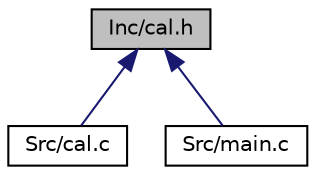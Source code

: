 digraph "Inc/cal.h"
{
  edge [fontname="Helvetica",fontsize="10",labelfontname="Helvetica",labelfontsize="10"];
  node [fontname="Helvetica",fontsize="10",shape=record];
  Node1 [label="Inc/cal.h",height=0.2,width=0.4,color="black", fillcolor="grey75", style="filled", fontcolor="black"];
  Node1 -> Node2 [dir="back",color="midnightblue",fontsize="10",style="solid",fontname="Helvetica"];
  Node2 [label="Src/cal.c",height=0.2,width=0.4,color="black", fillcolor="white", style="filled",URL="$cal_8c.html"];
  Node1 -> Node3 [dir="back",color="midnightblue",fontsize="10",style="solid",fontname="Helvetica"];
  Node3 [label="Src/main.c",height=0.2,width=0.4,color="black", fillcolor="white", style="filled",URL="$main_8c.html",tooltip=": Main program body "];
}
